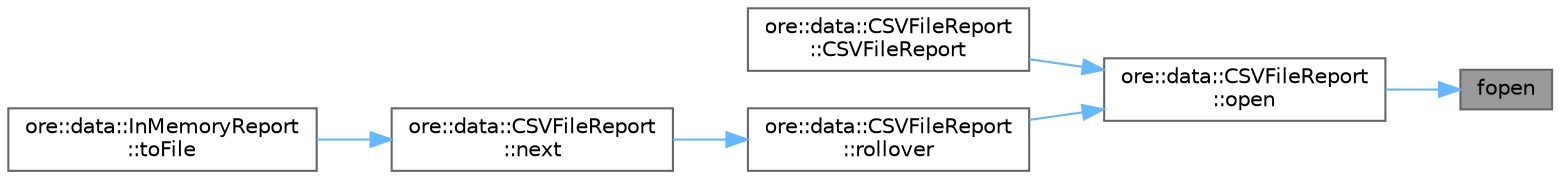 digraph "fopen"
{
 // INTERACTIVE_SVG=YES
 // LATEX_PDF_SIZE
  bgcolor="transparent";
  edge [fontname=Helvetica,fontsize=10,labelfontname=Helvetica,labelfontsize=10];
  node [fontname=Helvetica,fontsize=10,shape=box,height=0.2,width=0.4];
  rankdir="RL";
  Node1 [label="fopen",height=0.2,width=0.4,color="gray40", fillcolor="grey60", style="filled", fontcolor="black",tooltip="Retry wrapper for std::fopen."];
  Node1 -> Node2 [dir="back",color="steelblue1",style="solid"];
  Node2 [label="ore::data::CSVFileReport\l::open",height=0.2,width=0.4,color="grey40", fillcolor="white", style="filled",URL="$classore_1_1data_1_1_c_s_v_file_report.html#a9e8555112049fc2b4945120b3c45f8ab",tooltip=" "];
  Node2 -> Node3 [dir="back",color="steelblue1",style="solid"];
  Node3 [label="ore::data::CSVFileReport\l::CSVFileReport",height=0.2,width=0.4,color="grey40", fillcolor="white", style="filled",URL="$classore_1_1data_1_1_c_s_v_file_report.html#a4b9238746c9da99be470027b6ea0e0b5",tooltip=" "];
  Node2 -> Node4 [dir="back",color="steelblue1",style="solid"];
  Node4 [label="ore::data::CSVFileReport\l::rollover",height=0.2,width=0.4,color="grey40", fillcolor="white", style="filled",URL="$classore_1_1data_1_1_c_s_v_file_report.html#a1445193a5ee913dfadf174b47a49f1d2",tooltip=" "];
  Node4 -> Node5 [dir="back",color="steelblue1",style="solid"];
  Node5 [label="ore::data::CSVFileReport\l::next",height=0.2,width=0.4,color="grey40", fillcolor="white", style="filled",URL="$classore_1_1data_1_1_c_s_v_file_report.html#a7ba407af8cfb7f4701894176d4a3ea74",tooltip=" "];
  Node5 -> Node6 [dir="back",color="steelblue1",style="solid"];
  Node6 [label="ore::data::InMemoryReport\l::toFile",height=0.2,width=0.4,color="grey40", fillcolor="white", style="filled",URL="$classore_1_1data_1_1_in_memory_report.html#abe91a6caf015cdc4c4e53c3f03dcc103",tooltip=" "];
}
